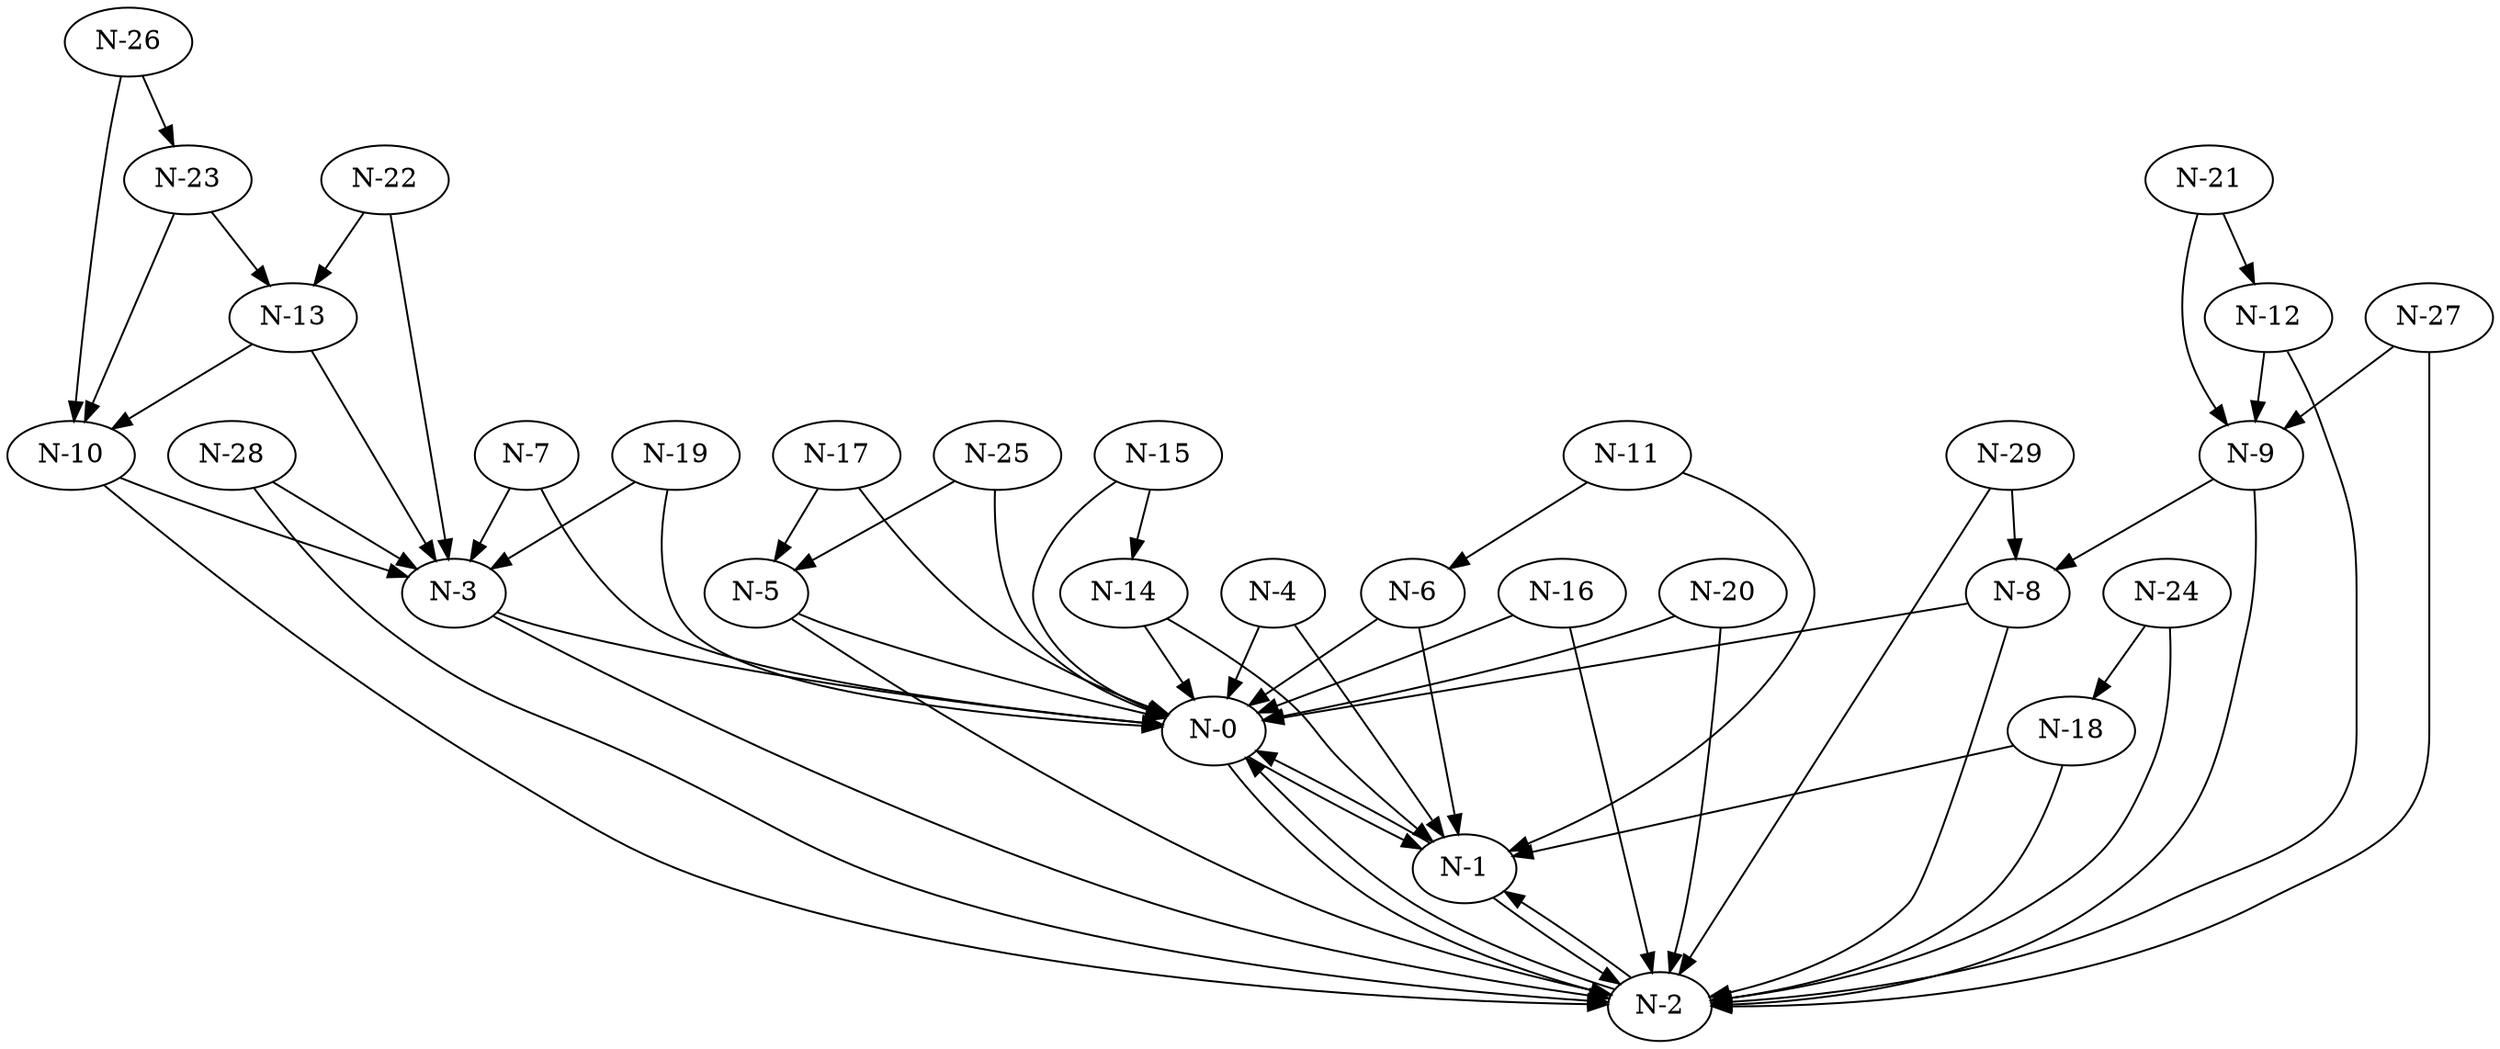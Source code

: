 digraph G {
    "N-0" -> "N-1";
    "N-0" -> "N-2";
    "N-1" -> "N-0";
    "N-1" -> "N-2";
    "N-2" -> "N-0";
    "N-2" -> "N-1";
    "N-3" -> "N-2";
    "N-3" -> "N-0";
    "N-4" -> "N-1";
    "N-4" -> "N-0";
    "N-5" -> "N-2";
    "N-5" -> "N-0";
    "N-6" -> "N-1";
    "N-6" -> "N-0";
    "N-7" -> "N-3";
    "N-7" -> "N-0";
    "N-8" -> "N-0";
    "N-8" -> "N-2";
    "N-9" -> "N-8";
    "N-9" -> "N-2";
    "N-10" -> "N-3";
    "N-10" -> "N-2";
    "N-11" -> "N-6";
    "N-11" -> "N-1";
    "N-12" -> "N-9";
    "N-12" -> "N-2";
    "N-13" -> "N-10";
    "N-13" -> "N-3";
    "N-14" -> "N-0";
    "N-14" -> "N-1";
    "N-15" -> "N-14";
    "N-15" -> "N-0";
    "N-16" -> "N-2";
    "N-16" -> "N-0";
    "N-17" -> "N-5";
    "N-17" -> "N-0";
    "N-18" -> "N-1";
    "N-18" -> "N-2";
    "N-19" -> "N-3";
    "N-19" -> "N-0";
    "N-20" -> "N-2";
    "N-20" -> "N-0";
    "N-21" -> "N-12";
    "N-21" -> "N-9";
    "N-22" -> "N-13";
    "N-22" -> "N-3";
    "N-23" -> "N-13";
    "N-23" -> "N-10";
    "N-24" -> "N-18";
    "N-24" -> "N-2";
    "N-25" -> "N-5";
    "N-25" -> "N-0";
    "N-26" -> "N-23";
    "N-26" -> "N-10";
    "N-27" -> "N-9";
    "N-27" -> "N-2";
    "N-28" -> "N-3";
    "N-28" -> "N-2";
    "N-29" -> "N-8";
    "N-29" -> "N-2";
}
